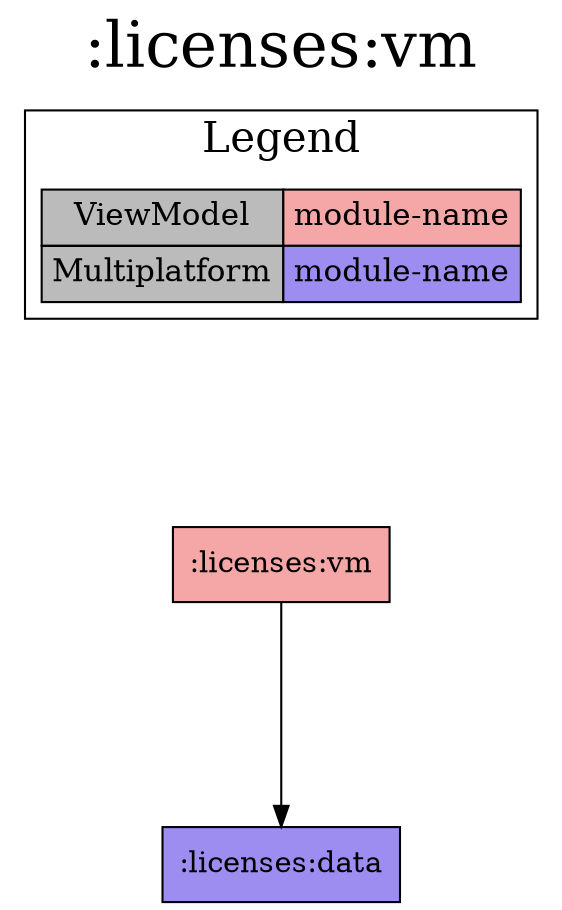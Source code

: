 digraph {
edge ["dir"="forward"]
graph ["dpi"="100","label"=":licenses:vm","labelloc"="t","fontsize"="30","ranksep"="1.5","rankdir"="TB"]
node ["style"="filled"]
":licenses:data" ["fillcolor"="#9D8DF1","shape"="box"]
":licenses:vm" ["fillcolor"="#F5A6A6","shape"="box"]
{
edge ["dir"="none"]
graph ["rank"="same"]
}
":licenses:vm" -> ":licenses:data"
subgraph "cluster_legend" {
edge ["dir"="none"]
graph ["label"="Legend","fontsize"="20"]
"Legend" ["style"="filled","fillcolor"="#bbbbbb","shape"="none","margin"="0","fontsize"="15","label"=<
<TABLE BORDER="0" CELLBORDER="1" CELLSPACING="0" CELLPADDING="4">
<TR><TD>ViewModel</TD><TD BGCOLOR="#F5A6A6">module-name</TD></TR>
<TR><TD>Multiplatform</TD><TD BGCOLOR="#9D8DF1">module-name</TD></TR>
</TABLE>
>]
} -> ":licenses:vm" ["style"="invis"]
}
